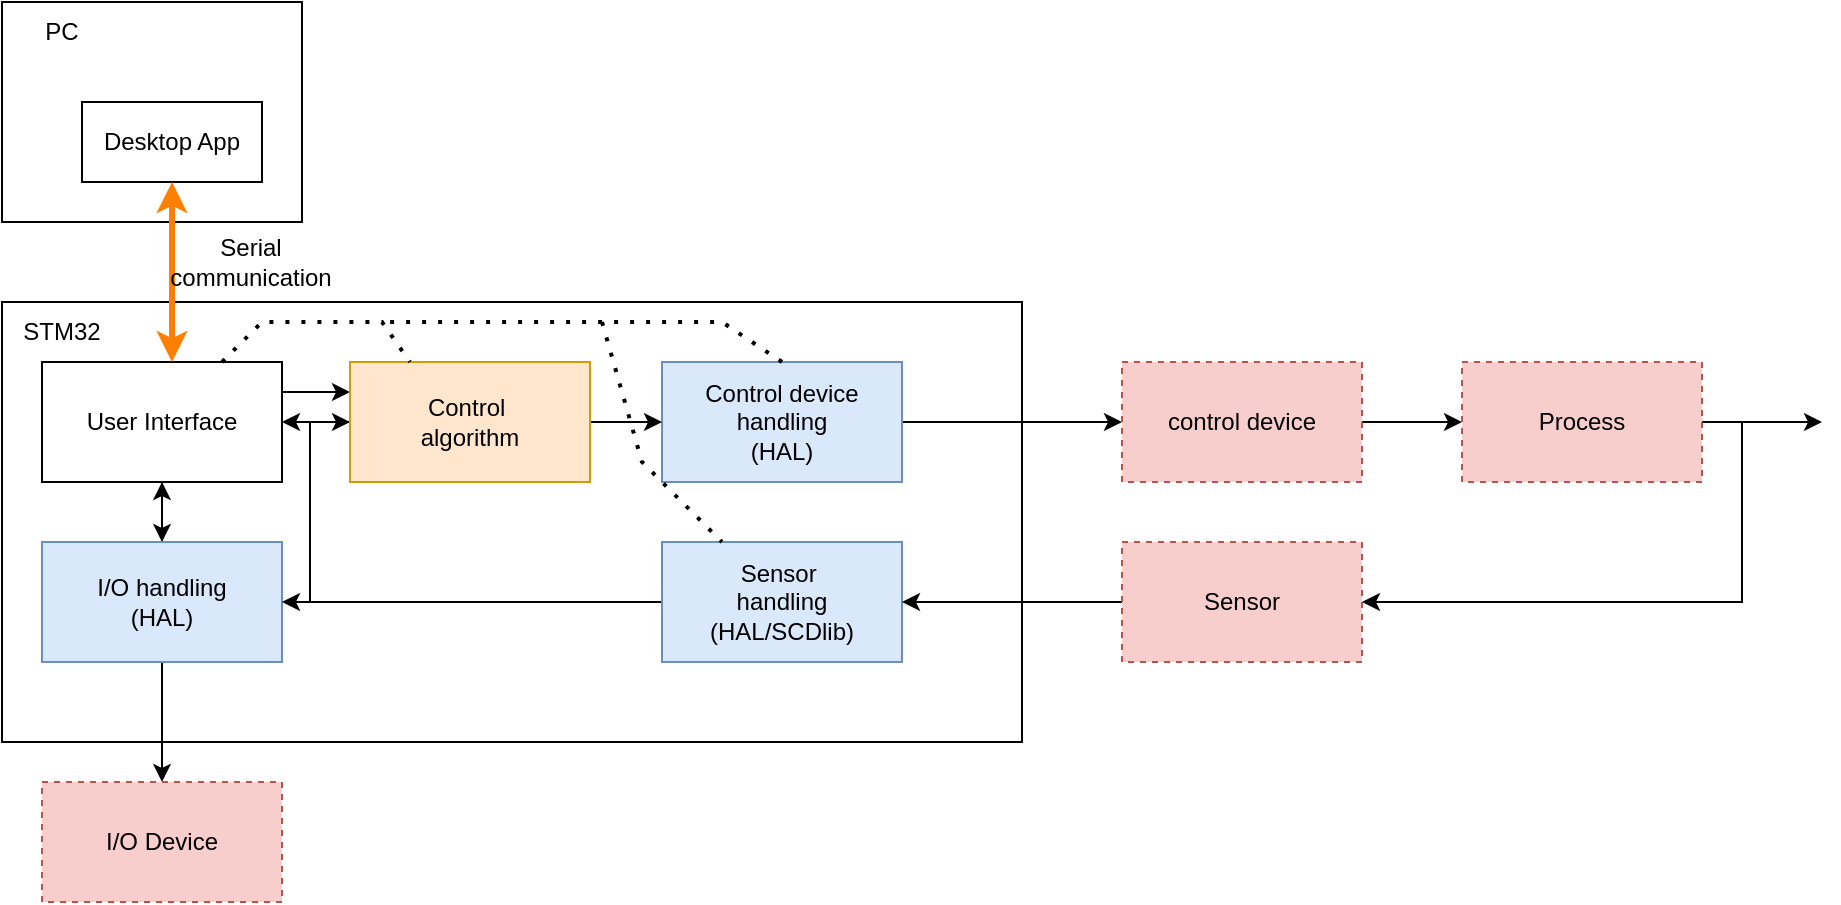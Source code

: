 <mxfile version="26.0.4">
  <diagram name="Page-1" id="6a7KVMMXADuDHr8nXJMT">
    <mxGraphModel dx="1059" dy="681" grid="1" gridSize="10" guides="1" tooltips="1" connect="1" arrows="1" fold="1" page="1" pageScale="1" pageWidth="827" pageHeight="1169" math="0" shadow="0">
      <root>
        <mxCell id="0" />
        <mxCell id="1" parent="0" />
        <mxCell id="51PGL2pi71YwaRwBw_Ox-1" value="" style="rounded=0;whiteSpace=wrap;html=1;" parent="1" vertex="1">
          <mxGeometry x="240" y="160" width="510" height="220" as="geometry" />
        </mxCell>
        <mxCell id="51PGL2pi71YwaRwBw_Ox-2" value="STM32" style="text;html=1;align=center;verticalAlign=middle;whiteSpace=wrap;rounded=0;" parent="1" vertex="1">
          <mxGeometry x="240" y="160" width="60" height="30" as="geometry" />
        </mxCell>
        <mxCell id="51PGL2pi71YwaRwBw_Ox-3" value="" style="rounded=0;whiteSpace=wrap;html=1;" parent="1" vertex="1">
          <mxGeometry x="240" y="10" width="150" height="110" as="geometry" />
        </mxCell>
        <mxCell id="51PGL2pi71YwaRwBw_Ox-4" value="PC" style="text;html=1;align=center;verticalAlign=middle;whiteSpace=wrap;rounded=0;" parent="1" vertex="1">
          <mxGeometry x="240" y="10" width="60" height="30" as="geometry" />
        </mxCell>
        <mxCell id="51PGL2pi71YwaRwBw_Ox-5" value="Desktop App" style="rounded=0;whiteSpace=wrap;html=1;" parent="1" vertex="1">
          <mxGeometry x="280" y="60" width="90" height="40" as="geometry" />
        </mxCell>
        <mxCell id="9J_0VZGfneW3iqGz3crJ-6" style="edgeStyle=orthogonalEdgeStyle;rounded=0;orthogonalLoop=1;jettySize=auto;html=1;exitX=1;exitY=0.25;exitDx=0;exitDy=0;entryX=0;entryY=0.25;entryDx=0;entryDy=0;" edge="1" parent="1" source="51PGL2pi71YwaRwBw_Ox-6" target="9J_0VZGfneW3iqGz3crJ-2">
          <mxGeometry relative="1" as="geometry" />
        </mxCell>
        <mxCell id="9J_0VZGfneW3iqGz3crJ-27" style="edgeStyle=orthogonalEdgeStyle;rounded=0;orthogonalLoop=1;jettySize=auto;html=1;exitX=0.5;exitY=1;exitDx=0;exitDy=0;entryX=0.5;entryY=0;entryDx=0;entryDy=0;" edge="1" parent="1" source="51PGL2pi71YwaRwBw_Ox-6" target="51PGL2pi71YwaRwBw_Ox-7">
          <mxGeometry relative="1" as="geometry" />
        </mxCell>
        <mxCell id="51PGL2pi71YwaRwBw_Ox-6" value="User Interface" style="rounded=0;whiteSpace=wrap;html=1;" parent="1" vertex="1">
          <mxGeometry x="260" y="190" width="120" height="60" as="geometry" />
        </mxCell>
        <mxCell id="9J_0VZGfneW3iqGz3crJ-14" style="edgeStyle=orthogonalEdgeStyle;rounded=0;orthogonalLoop=1;jettySize=auto;html=1;exitX=0.5;exitY=1;exitDx=0;exitDy=0;" edge="1" parent="1" source="51PGL2pi71YwaRwBw_Ox-7" target="51PGL2pi71YwaRwBw_Ox-10">
          <mxGeometry relative="1" as="geometry">
            <Array as="points">
              <mxPoint x="320" y="370" />
              <mxPoint x="320" y="370" />
            </Array>
          </mxGeometry>
        </mxCell>
        <mxCell id="9J_0VZGfneW3iqGz3crJ-28" style="edgeStyle=orthogonalEdgeStyle;rounded=0;orthogonalLoop=1;jettySize=auto;html=1;exitX=0.5;exitY=0;exitDx=0;exitDy=0;entryX=0.5;entryY=1;entryDx=0;entryDy=0;" edge="1" parent="1" source="51PGL2pi71YwaRwBw_Ox-7" target="51PGL2pi71YwaRwBw_Ox-6">
          <mxGeometry relative="1" as="geometry" />
        </mxCell>
        <mxCell id="51PGL2pi71YwaRwBw_Ox-7" value="I/O handling&lt;div&gt;(HAL)&lt;/div&gt;" style="rounded=0;whiteSpace=wrap;html=1;fillColor=#dae8fc;strokeColor=#6c8ebf;" parent="1" vertex="1">
          <mxGeometry x="260" y="280" width="120" height="60" as="geometry" />
        </mxCell>
        <mxCell id="9J_0VZGfneW3iqGz3crJ-8" style="edgeStyle=orthogonalEdgeStyle;rounded=0;orthogonalLoop=1;jettySize=auto;html=1;exitX=1;exitY=0.5;exitDx=0;exitDy=0;entryX=0;entryY=0.5;entryDx=0;entryDy=0;" edge="1" parent="1" source="51PGL2pi71YwaRwBw_Ox-8" target="9J_0VZGfneW3iqGz3crJ-3">
          <mxGeometry relative="1" as="geometry" />
        </mxCell>
        <mxCell id="51PGL2pi71YwaRwBw_Ox-8" value="Control device&lt;div&gt;handling&lt;/div&gt;&lt;div&gt;(HAL)&lt;/div&gt;" style="rounded=0;whiteSpace=wrap;html=1;fillColor=#dae8fc;strokeColor=#6c8ebf;" parent="1" vertex="1">
          <mxGeometry x="570" y="190" width="120" height="60" as="geometry" />
        </mxCell>
        <mxCell id="9J_0VZGfneW3iqGz3crJ-13" style="edgeStyle=orthogonalEdgeStyle;rounded=0;orthogonalLoop=1;jettySize=auto;html=1;exitX=0;exitY=0.5;exitDx=0;exitDy=0;entryX=1;entryY=0.5;entryDx=0;entryDy=0;" edge="1" parent="1" source="51PGL2pi71YwaRwBw_Ox-9" target="51PGL2pi71YwaRwBw_Ox-7">
          <mxGeometry relative="1" as="geometry" />
        </mxCell>
        <mxCell id="9J_0VZGfneW3iqGz3crJ-15" style="edgeStyle=orthogonalEdgeStyle;rounded=0;orthogonalLoop=1;jettySize=auto;html=1;exitX=0;exitY=0.5;exitDx=0;exitDy=0;entryX=0;entryY=0.5;entryDx=0;entryDy=0;" edge="1" parent="1" source="51PGL2pi71YwaRwBw_Ox-9" target="9J_0VZGfneW3iqGz3crJ-2">
          <mxGeometry relative="1" as="geometry" />
        </mxCell>
        <mxCell id="51PGL2pi71YwaRwBw_Ox-9" value="Sensor&amp;nbsp;&lt;div&gt;handling&lt;/div&gt;&lt;div&gt;(HAL/SCDlib)&lt;/div&gt;" style="rounded=0;whiteSpace=wrap;html=1;fillColor=#dae8fc;strokeColor=#6c8ebf;" parent="1" vertex="1">
          <mxGeometry x="570" y="280" width="120" height="60" as="geometry" />
        </mxCell>
        <mxCell id="51PGL2pi71YwaRwBw_Ox-10" value="I/O Device" style="rounded=0;whiteSpace=wrap;html=1;dashed=1;fillColor=#f8cecc;strokeColor=#b85450;" parent="1" vertex="1">
          <mxGeometry x="260" y="400" width="120" height="60" as="geometry" />
        </mxCell>
        <mxCell id="9J_0VZGfneW3iqGz3crJ-7" style="edgeStyle=orthogonalEdgeStyle;rounded=0;orthogonalLoop=1;jettySize=auto;html=1;exitX=1;exitY=0.5;exitDx=0;exitDy=0;entryX=0;entryY=0.5;entryDx=0;entryDy=0;" edge="1" parent="1" source="9J_0VZGfneW3iqGz3crJ-2" target="51PGL2pi71YwaRwBw_Ox-8">
          <mxGeometry relative="1" as="geometry" />
        </mxCell>
        <mxCell id="9J_0VZGfneW3iqGz3crJ-18" style="edgeStyle=orthogonalEdgeStyle;rounded=0;orthogonalLoop=1;jettySize=auto;html=1;exitX=0;exitY=0.5;exitDx=0;exitDy=0;entryX=1;entryY=0.5;entryDx=0;entryDy=0;" edge="1" parent="1" source="9J_0VZGfneW3iqGz3crJ-2" target="51PGL2pi71YwaRwBw_Ox-6">
          <mxGeometry relative="1" as="geometry" />
        </mxCell>
        <mxCell id="9J_0VZGfneW3iqGz3crJ-2" value="Control&amp;nbsp;&lt;div&gt;algorithm&lt;/div&gt;" style="rounded=0;whiteSpace=wrap;html=1;fillColor=#ffe6cc;strokeColor=#d79b00;" vertex="1" parent="1">
          <mxGeometry x="414" y="190" width="120" height="60" as="geometry" />
        </mxCell>
        <mxCell id="9J_0VZGfneW3iqGz3crJ-9" style="edgeStyle=orthogonalEdgeStyle;rounded=0;orthogonalLoop=1;jettySize=auto;html=1;exitX=1;exitY=0.5;exitDx=0;exitDy=0;entryX=0;entryY=0.5;entryDx=0;entryDy=0;" edge="1" parent="1" source="9J_0VZGfneW3iqGz3crJ-3" target="9J_0VZGfneW3iqGz3crJ-5">
          <mxGeometry relative="1" as="geometry" />
        </mxCell>
        <mxCell id="9J_0VZGfneW3iqGz3crJ-3" value="control device" style="rounded=0;whiteSpace=wrap;html=1;dashed=1;fillColor=#f8cecc;strokeColor=#b85450;" vertex="1" parent="1">
          <mxGeometry x="800" y="190" width="120" height="60" as="geometry" />
        </mxCell>
        <mxCell id="9J_0VZGfneW3iqGz3crJ-12" style="edgeStyle=orthogonalEdgeStyle;rounded=0;orthogonalLoop=1;jettySize=auto;html=1;exitX=0;exitY=0.5;exitDx=0;exitDy=0;entryX=1;entryY=0.5;entryDx=0;entryDy=0;" edge="1" parent="1" source="9J_0VZGfneW3iqGz3crJ-4" target="51PGL2pi71YwaRwBw_Ox-9">
          <mxGeometry relative="1" as="geometry" />
        </mxCell>
        <mxCell id="9J_0VZGfneW3iqGz3crJ-4" value="Sensor" style="rounded=0;whiteSpace=wrap;html=1;dashed=1;fillColor=#f8cecc;strokeColor=#b85450;" vertex="1" parent="1">
          <mxGeometry x="800" y="280" width="120" height="60" as="geometry" />
        </mxCell>
        <mxCell id="9J_0VZGfneW3iqGz3crJ-10" style="edgeStyle=orthogonalEdgeStyle;rounded=0;orthogonalLoop=1;jettySize=auto;html=1;exitX=1;exitY=0.5;exitDx=0;exitDy=0;" edge="1" parent="1" source="9J_0VZGfneW3iqGz3crJ-5">
          <mxGeometry relative="1" as="geometry">
            <mxPoint x="1150" y="220" as="targetPoint" />
          </mxGeometry>
        </mxCell>
        <mxCell id="9J_0VZGfneW3iqGz3crJ-11" style="edgeStyle=orthogonalEdgeStyle;rounded=0;orthogonalLoop=1;jettySize=auto;html=1;exitX=1;exitY=0.5;exitDx=0;exitDy=0;entryX=1;entryY=0.5;entryDx=0;entryDy=0;" edge="1" parent="1" source="9J_0VZGfneW3iqGz3crJ-5" target="9J_0VZGfneW3iqGz3crJ-4">
          <mxGeometry relative="1" as="geometry" />
        </mxCell>
        <mxCell id="9J_0VZGfneW3iqGz3crJ-5" value="Process" style="rounded=0;whiteSpace=wrap;html=1;dashed=1;fillColor=#f8cecc;strokeColor=#b85450;" vertex="1" parent="1">
          <mxGeometry x="970" y="190" width="120" height="60" as="geometry" />
        </mxCell>
        <mxCell id="9J_0VZGfneW3iqGz3crJ-20" value="" style="endArrow=none;dashed=1;html=1;dashPattern=1 3;strokeWidth=2;rounded=0;exitX=0.75;exitY=0;exitDx=0;exitDy=0;entryX=0.25;entryY=0;entryDx=0;entryDy=0;" edge="1" parent="1" source="51PGL2pi71YwaRwBw_Ox-6" target="9J_0VZGfneW3iqGz3crJ-2">
          <mxGeometry width="50" height="50" relative="1" as="geometry">
            <mxPoint x="380" y="280" as="sourcePoint" />
            <mxPoint x="430" y="230" as="targetPoint" />
            <Array as="points">
              <mxPoint x="370" y="170" />
              <mxPoint x="400" y="170" />
              <mxPoint x="430" y="170" />
            </Array>
          </mxGeometry>
        </mxCell>
        <mxCell id="9J_0VZGfneW3iqGz3crJ-21" value="" style="endArrow=none;dashed=1;html=1;dashPattern=1 3;strokeWidth=2;rounded=0;exitX=0.5;exitY=0;exitDx=0;exitDy=0;" edge="1" parent="1" source="51PGL2pi71YwaRwBw_Ox-8">
          <mxGeometry width="50" height="50" relative="1" as="geometry">
            <mxPoint x="380" y="280" as="sourcePoint" />
            <mxPoint x="430" y="170" as="targetPoint" />
            <Array as="points">
              <mxPoint x="600" y="170" />
            </Array>
          </mxGeometry>
        </mxCell>
        <mxCell id="9J_0VZGfneW3iqGz3crJ-22" value="" style="endArrow=none;dashed=1;html=1;dashPattern=1 3;strokeWidth=2;rounded=0;entryX=0.25;entryY=0;entryDx=0;entryDy=0;" edge="1" parent="1" target="51PGL2pi71YwaRwBw_Ox-9">
          <mxGeometry width="50" height="50" relative="1" as="geometry">
            <mxPoint x="540" y="170" as="sourcePoint" />
            <mxPoint x="430" y="280" as="targetPoint" />
            <Array as="points">
              <mxPoint x="560" y="240" />
            </Array>
          </mxGeometry>
        </mxCell>
        <mxCell id="9J_0VZGfneW3iqGz3crJ-25" value="" style="endArrow=classic;startArrow=classic;html=1;rounded=0;entryX=0.5;entryY=1;entryDx=0;entryDy=0;strokeColor=#FF8000;strokeWidth=3;" edge="1" parent="1" target="51PGL2pi71YwaRwBw_Ox-5">
          <mxGeometry width="100" height="100" relative="1" as="geometry">
            <mxPoint x="325" y="190" as="sourcePoint" />
            <mxPoint x="490" y="130" as="targetPoint" />
          </mxGeometry>
        </mxCell>
        <mxCell id="9J_0VZGfneW3iqGz3crJ-26" value="Serial&lt;div&gt;communication&lt;/div&gt;" style="text;html=1;align=center;verticalAlign=middle;resizable=0;points=[];autosize=1;strokeColor=none;fillColor=none;" vertex="1" parent="1">
          <mxGeometry x="314" y="120" width="100" height="40" as="geometry" />
        </mxCell>
      </root>
    </mxGraphModel>
  </diagram>
</mxfile>
